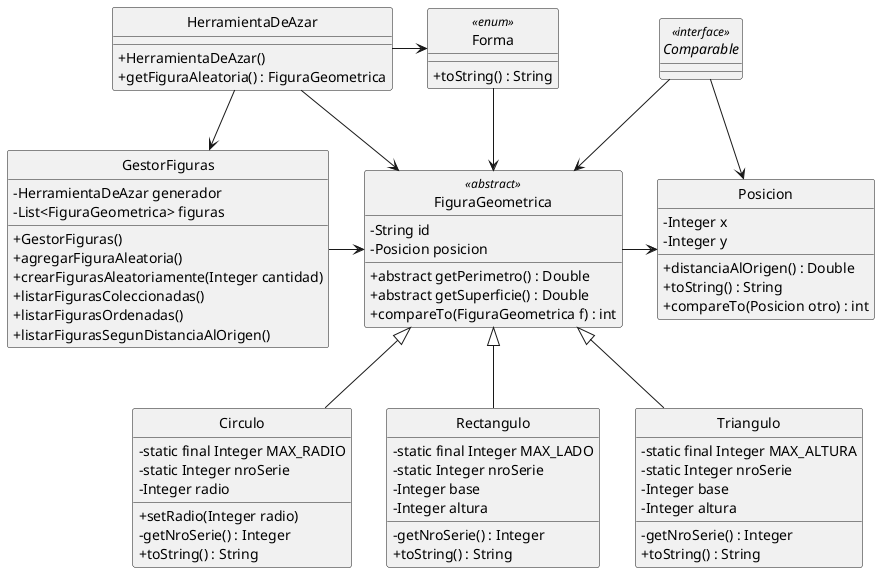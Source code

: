 @startuml FigurasGeometricas

skinparam ClassAttributeIconSize 0
hide circle

class HerramientaDeAzar {
    + HerramientaDeAzar()
    + getFiguraAleatoria() : FiguraGeometrica
}

interface Comparable <<interface>>

class GestorFiguras {
    - HerramientaDeAzar generador
    - List<FiguraGeometrica> figuras
    + GestorFiguras()
    + agregarFiguraAleatoria()
    + crearFigurasAleatoriamente(Integer cantidad)
    + listarFigurasColeccionadas()
    + listarFigurasOrdenadas()
    + listarFigurasSegunDistanciaAlOrigen()
}

enum Forma <<enum>> {
    + toString() : String
}

class FiguraGeometrica <<abstract>> {
    - String id
    - Posicion posicion
    + abstract getPerimetro() : Double
    + abstract getSuperficie() : Double
    + compareTo(FiguraGeometrica f) : int
}

class Circulo {
    - static final Integer MAX_RADIO
    - static Integer nroSerie
    - Integer radio
    + setRadio(Integer radio)
    - getNroSerie() : Integer
    + toString() : String
}

class Rectangulo {
    - static final Integer MAX_LADO
    - static Integer nroSerie
    - Integer base
    - Integer altura
    - getNroSerie() : Integer
    + toString() : String
}

class Triangulo {
    - static final Integer MAX_ALTURA
    - static Integer nroSerie
    - Integer base
    - Integer altura
    - getNroSerie() : Integer
    + toString() : String
}

class Posicion {
    - Integer x
    - Integer y
    + distanciaAlOrigen() : Double
    + toString() : String
    + compareTo(Posicion otro) : int
}

HerramientaDeAzar --> GestorFiguras
HerramientaDeAzar --> FiguraGeometrica
HerramientaDeAzar -> Forma

Forma --> FiguraGeometrica

Comparable --> FiguraGeometrica
Comparable --> Posicion

GestorFiguras -> FiguraGeometrica

FiguraGeometrica <|-- Triangulo
FiguraGeometrica <|-- Rectangulo
FiguraGeometrica <|-- Circulo

FiguraGeometrica -> Posicion

@enduml
